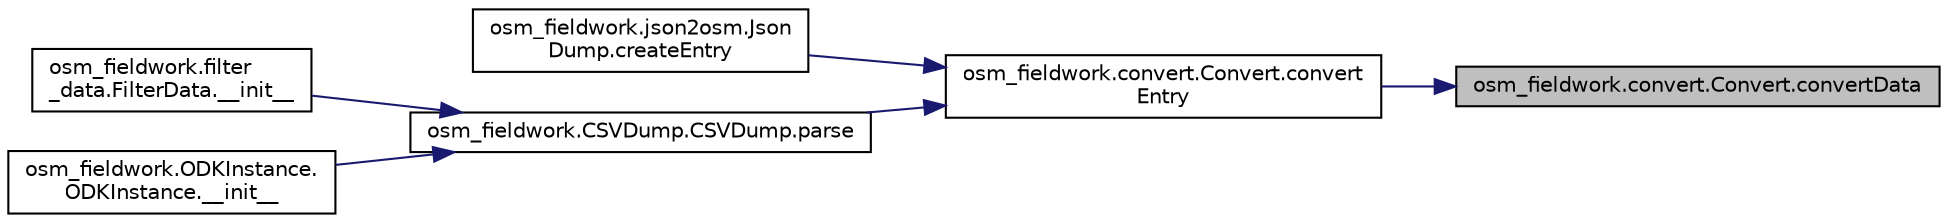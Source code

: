 digraph "osm_fieldwork.convert.Convert.convertData"
{
 // LATEX_PDF_SIZE
  edge [fontname="Helvetica",fontsize="10",labelfontname="Helvetica",labelfontsize="10"];
  node [fontname="Helvetica",fontsize="10",shape=record];
  rankdir="RL";
  Node1 [label="osm_fieldwork.convert.Convert.convertData",height=0.2,width=0.4,color="black", fillcolor="grey75", style="filled", fontcolor="black",tooltip=" "];
  Node1 -> Node2 [dir="back",color="midnightblue",fontsize="10",style="solid",fontname="Helvetica"];
  Node2 [label="osm_fieldwork.convert.Convert.convert\lEntry",height=0.2,width=0.4,color="black", fillcolor="white", style="filled",URL="$classosm__fieldwork_1_1convert_1_1Convert.html#ae1be246fce217bca623a3836ffa42f9a",tooltip=" "];
  Node2 -> Node3 [dir="back",color="midnightblue",fontsize="10",style="solid",fontname="Helvetica"];
  Node3 [label="osm_fieldwork.json2osm.Json\lDump.createEntry",height=0.2,width=0.4,color="black", fillcolor="white", style="filled",URL="$classosm__fieldwork_1_1json2osm_1_1JsonDump.html#a7f5b5f4e3459c611accdd21ab96d13b5",tooltip=" "];
  Node2 -> Node4 [dir="back",color="midnightblue",fontsize="10",style="solid",fontname="Helvetica"];
  Node4 [label="osm_fieldwork.CSVDump.CSVDump.parse",height=0.2,width=0.4,color="black", fillcolor="white", style="filled",URL="$classosm__fieldwork_1_1CSVDump_1_1CSVDump.html#af835a1a700595d12df66ed2bdba56484",tooltip=" "];
  Node4 -> Node5 [dir="back",color="midnightblue",fontsize="10",style="solid",fontname="Helvetica"];
  Node5 [label="osm_fieldwork.filter\l_data.FilterData.__init__",height=0.2,width=0.4,color="black", fillcolor="white", style="filled",URL="$classosm__fieldwork_1_1filter__data_1_1FilterData.html#a59d5f388e7b36959d612b4a1bc4beb45",tooltip=" "];
  Node4 -> Node6 [dir="back",color="midnightblue",fontsize="10",style="solid",fontname="Helvetica"];
  Node6 [label="osm_fieldwork.ODKInstance.\lODKInstance.__init__",height=0.2,width=0.4,color="black", fillcolor="white", style="filled",URL="$classosm__fieldwork_1_1ODKInstance_1_1ODKInstance.html#a3b91dca65b4260abd94579f2f46725f6",tooltip=" "];
}
